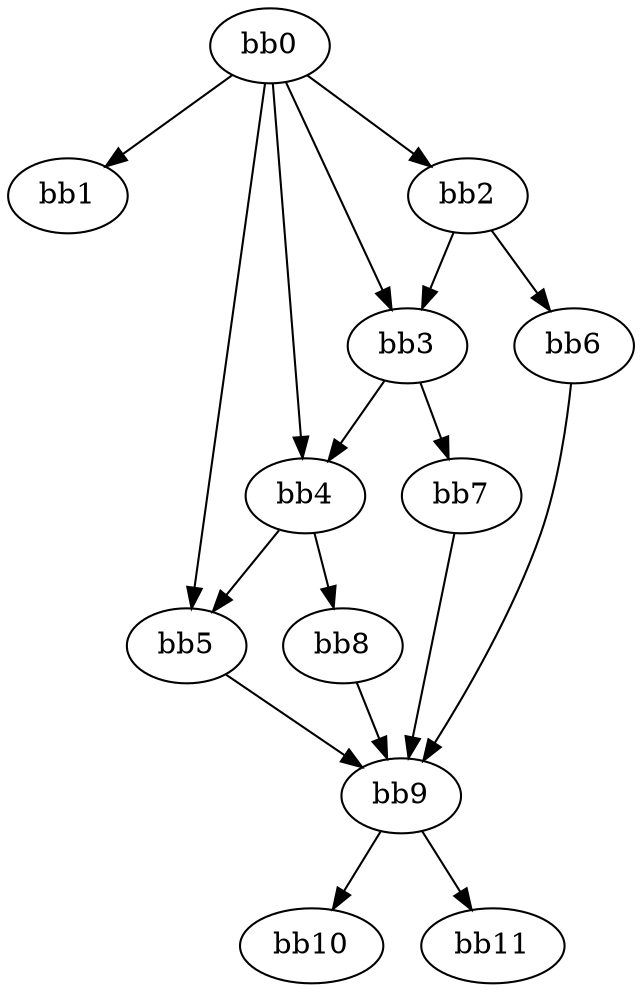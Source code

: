 digraph {
    0 [ label = "bb0\l" ]
    1 [ label = "bb1\l" ]
    2 [ label = "bb2\l" ]
    3 [ label = "bb3\l" ]
    4 [ label = "bb4\l" ]
    5 [ label = "bb5\l" ]
    6 [ label = "bb6\l" ]
    7 [ label = "bb7\l" ]
    8 [ label = "bb8\l" ]
    9 [ label = "bb9\l" ]
    10 [ label = "bb10\l" ]
    11 [ label = "bb11\l" ]
    0 -> 1 [ ]
    0 -> 2 [ ]
    0 -> 3 [ ]
    0 -> 4 [ ]
    0 -> 5 [ ]
    2 -> 3 [ ]
    2 -> 6 [ ]
    3 -> 4 [ ]
    3 -> 7 [ ]
    4 -> 5 [ ]
    4 -> 8 [ ]
    5 -> 9 [ ]
    6 -> 9 [ ]
    7 -> 9 [ ]
    8 -> 9 [ ]
    9 -> 10 [ ]
    9 -> 11 [ ]
}

